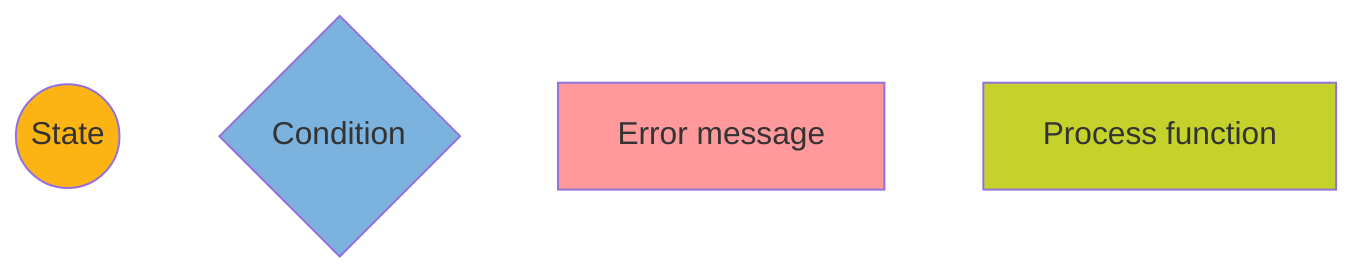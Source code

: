 flowchart TD
    classDef function fill:#c6d22c
    classDef condition fill:#7cb2de
    classDef state fill:#fcb415
    classDef error fill:#FF999C

    A((State)):::state
    B{Condition}:::condition
    C[Error message]:::error
    D[Process function]:::function